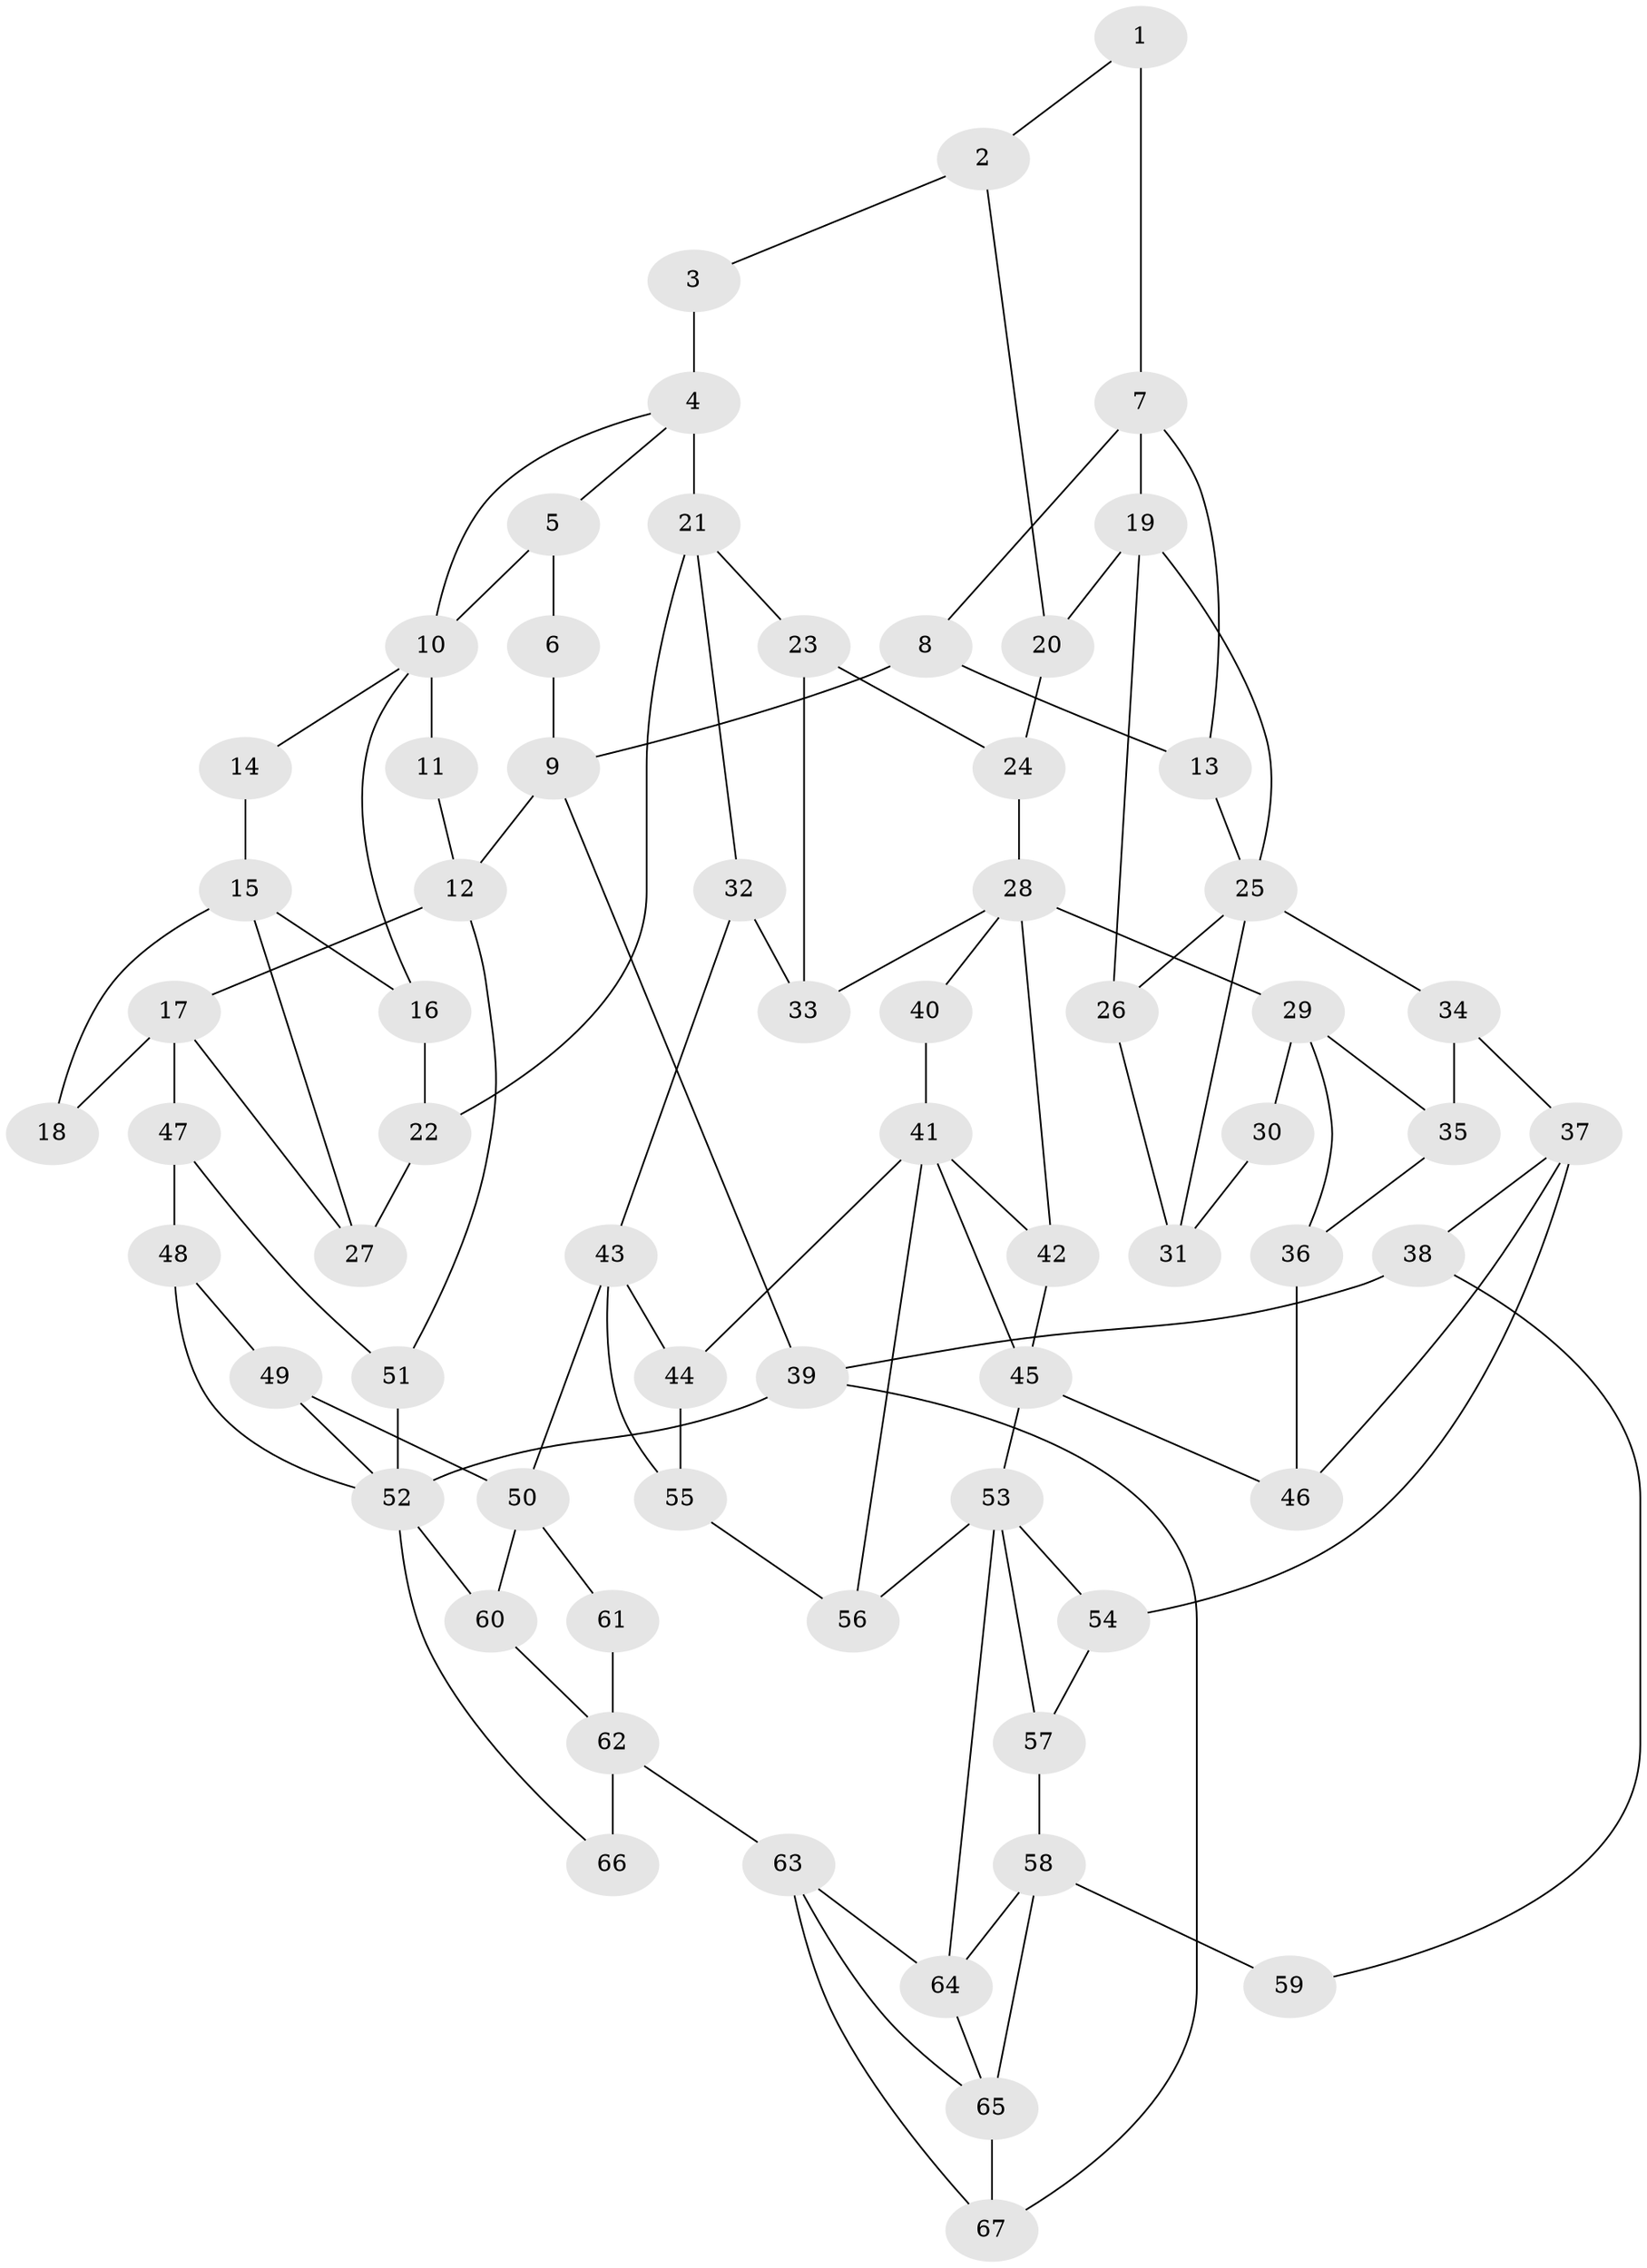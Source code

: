 // original degree distribution, {3: 0.015037593984962405, 5: 0.6466165413533834, 4: 0.18045112781954886, 6: 0.15789473684210525}
// Generated by graph-tools (version 1.1) at 2025/38/03/09/25 02:38:22]
// undirected, 67 vertices, 111 edges
graph export_dot {
graph [start="1"]
  node [color=gray90,style=filled];
  1;
  2;
  3;
  4;
  5;
  6;
  7;
  8;
  9;
  10;
  11;
  12;
  13;
  14;
  15;
  16;
  17;
  18;
  19;
  20;
  21;
  22;
  23;
  24;
  25;
  26;
  27;
  28;
  29;
  30;
  31;
  32;
  33;
  34;
  35;
  36;
  37;
  38;
  39;
  40;
  41;
  42;
  43;
  44;
  45;
  46;
  47;
  48;
  49;
  50;
  51;
  52;
  53;
  54;
  55;
  56;
  57;
  58;
  59;
  60;
  61;
  62;
  63;
  64;
  65;
  66;
  67;
  1 -- 2 [weight=1.0];
  1 -- 7 [weight=2.0];
  2 -- 3 [weight=1.0];
  2 -- 20 [weight=1.0];
  3 -- 4 [weight=2.0];
  4 -- 5 [weight=1.0];
  4 -- 10 [weight=1.0];
  4 -- 21 [weight=2.0];
  5 -- 6 [weight=1.0];
  5 -- 10 [weight=1.0];
  6 -- 9 [weight=1.0];
  7 -- 8 [weight=1.0];
  7 -- 13 [weight=1.0];
  7 -- 19 [weight=2.0];
  8 -- 9 [weight=1.0];
  8 -- 13 [weight=1.0];
  9 -- 12 [weight=1.0];
  9 -- 39 [weight=1.0];
  10 -- 11 [weight=2.0];
  10 -- 14 [weight=1.0];
  10 -- 16 [weight=1.0];
  11 -- 12 [weight=1.0];
  12 -- 17 [weight=1.0];
  12 -- 51 [weight=1.0];
  13 -- 25 [weight=1.0];
  14 -- 15 [weight=2.0];
  15 -- 16 [weight=1.0];
  15 -- 18 [weight=2.0];
  15 -- 27 [weight=1.0];
  16 -- 22 [weight=1.0];
  17 -- 18 [weight=1.0];
  17 -- 27 [weight=1.0];
  17 -- 47 [weight=2.0];
  19 -- 20 [weight=1.0];
  19 -- 25 [weight=1.0];
  19 -- 26 [weight=1.0];
  20 -- 24 [weight=1.0];
  21 -- 22 [weight=1.0];
  21 -- 23 [weight=1.0];
  21 -- 32 [weight=1.0];
  22 -- 27 [weight=1.0];
  23 -- 24 [weight=1.0];
  23 -- 33 [weight=1.0];
  24 -- 28 [weight=1.0];
  25 -- 26 [weight=1.0];
  25 -- 31 [weight=1.0];
  25 -- 34 [weight=2.0];
  26 -- 31 [weight=1.0];
  28 -- 29 [weight=2.0];
  28 -- 33 [weight=1.0];
  28 -- 40 [weight=1.0];
  28 -- 42 [weight=1.0];
  29 -- 30 [weight=2.0];
  29 -- 35 [weight=1.0];
  29 -- 36 [weight=1.0];
  30 -- 31 [weight=1.0];
  32 -- 33 [weight=1.0];
  32 -- 43 [weight=1.0];
  34 -- 35 [weight=2.0];
  34 -- 37 [weight=2.0];
  35 -- 36 [weight=1.0];
  36 -- 46 [weight=1.0];
  37 -- 38 [weight=1.0];
  37 -- 46 [weight=1.0];
  37 -- 54 [weight=1.0];
  38 -- 39 [weight=1.0];
  38 -- 59 [weight=1.0];
  39 -- 52 [weight=1.0];
  39 -- 67 [weight=1.0];
  40 -- 41 [weight=2.0];
  41 -- 42 [weight=1.0];
  41 -- 44 [weight=1.0];
  41 -- 45 [weight=1.0];
  41 -- 56 [weight=1.0];
  42 -- 45 [weight=1.0];
  43 -- 44 [weight=1.0];
  43 -- 50 [weight=2.0];
  43 -- 55 [weight=1.0];
  44 -- 55 [weight=1.0];
  45 -- 46 [weight=1.0];
  45 -- 53 [weight=1.0];
  47 -- 48 [weight=3.0];
  47 -- 51 [weight=1.0];
  48 -- 49 [weight=2.0];
  48 -- 52 [weight=1.0];
  49 -- 50 [weight=1.0];
  49 -- 52 [weight=1.0];
  50 -- 60 [weight=1.0];
  50 -- 61 [weight=2.0];
  51 -- 52 [weight=2.0];
  52 -- 60 [weight=1.0];
  52 -- 66 [weight=1.0];
  53 -- 54 [weight=1.0];
  53 -- 56 [weight=1.0];
  53 -- 57 [weight=1.0];
  53 -- 64 [weight=2.0];
  54 -- 57 [weight=1.0];
  55 -- 56 [weight=1.0];
  57 -- 58 [weight=1.0];
  58 -- 59 [weight=2.0];
  58 -- 64 [weight=1.0];
  58 -- 65 [weight=2.0];
  60 -- 62 [weight=1.0];
  61 -- 62 [weight=1.0];
  62 -- 63 [weight=2.0];
  62 -- 66 [weight=2.0];
  63 -- 64 [weight=1.0];
  63 -- 65 [weight=1.0];
  63 -- 67 [weight=1.0];
  64 -- 65 [weight=1.0];
  65 -- 67 [weight=1.0];
}
